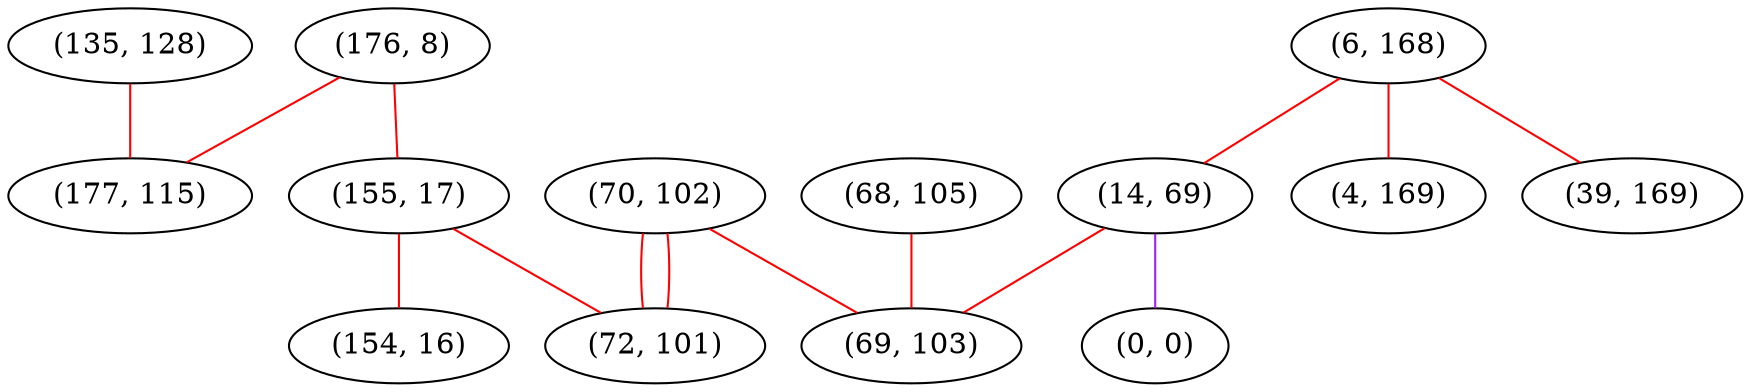 graph "" {
"(135, 128)";
"(176, 8)";
"(68, 105)";
"(6, 168)";
"(14, 69)";
"(70, 102)";
"(69, 103)";
"(0, 0)";
"(155, 17)";
"(154, 16)";
"(4, 169)";
"(177, 115)";
"(72, 101)";
"(39, 169)";
"(135, 128)" -- "(177, 115)"  [color=red, key=0, weight=1];
"(176, 8)" -- "(177, 115)"  [color=red, key=0, weight=1];
"(176, 8)" -- "(155, 17)"  [color=red, key=0, weight=1];
"(68, 105)" -- "(69, 103)"  [color=red, key=0, weight=1];
"(6, 168)" -- "(4, 169)"  [color=red, key=0, weight=1];
"(6, 168)" -- "(14, 69)"  [color=red, key=0, weight=1];
"(6, 168)" -- "(39, 169)"  [color=red, key=0, weight=1];
"(14, 69)" -- "(69, 103)"  [color=red, key=0, weight=1];
"(14, 69)" -- "(0, 0)"  [color=purple, key=0, weight=4];
"(70, 102)" -- "(69, 103)"  [color=red, key=0, weight=1];
"(70, 102)" -- "(72, 101)"  [color=red, key=0, weight=1];
"(70, 102)" -- "(72, 101)"  [color=red, key=1, weight=1];
"(155, 17)" -- "(154, 16)"  [color=red, key=0, weight=1];
"(155, 17)" -- "(72, 101)"  [color=red, key=0, weight=1];
}
